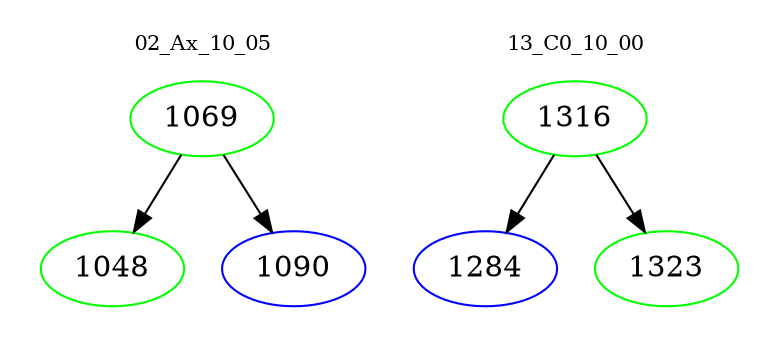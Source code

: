 digraph{
subgraph cluster_0 {
color = white
label = "02_Ax_10_05";
fontsize=10;
T0_1069 [label="1069", color="green"]
T0_1069 -> T0_1048 [color="black"]
T0_1048 [label="1048", color="green"]
T0_1069 -> T0_1090 [color="black"]
T0_1090 [label="1090", color="blue"]
}
subgraph cluster_1 {
color = white
label = "13_C0_10_00";
fontsize=10;
T1_1316 [label="1316", color="green"]
T1_1316 -> T1_1284 [color="black"]
T1_1284 [label="1284", color="blue"]
T1_1316 -> T1_1323 [color="black"]
T1_1323 [label="1323", color="green"]
}
}
